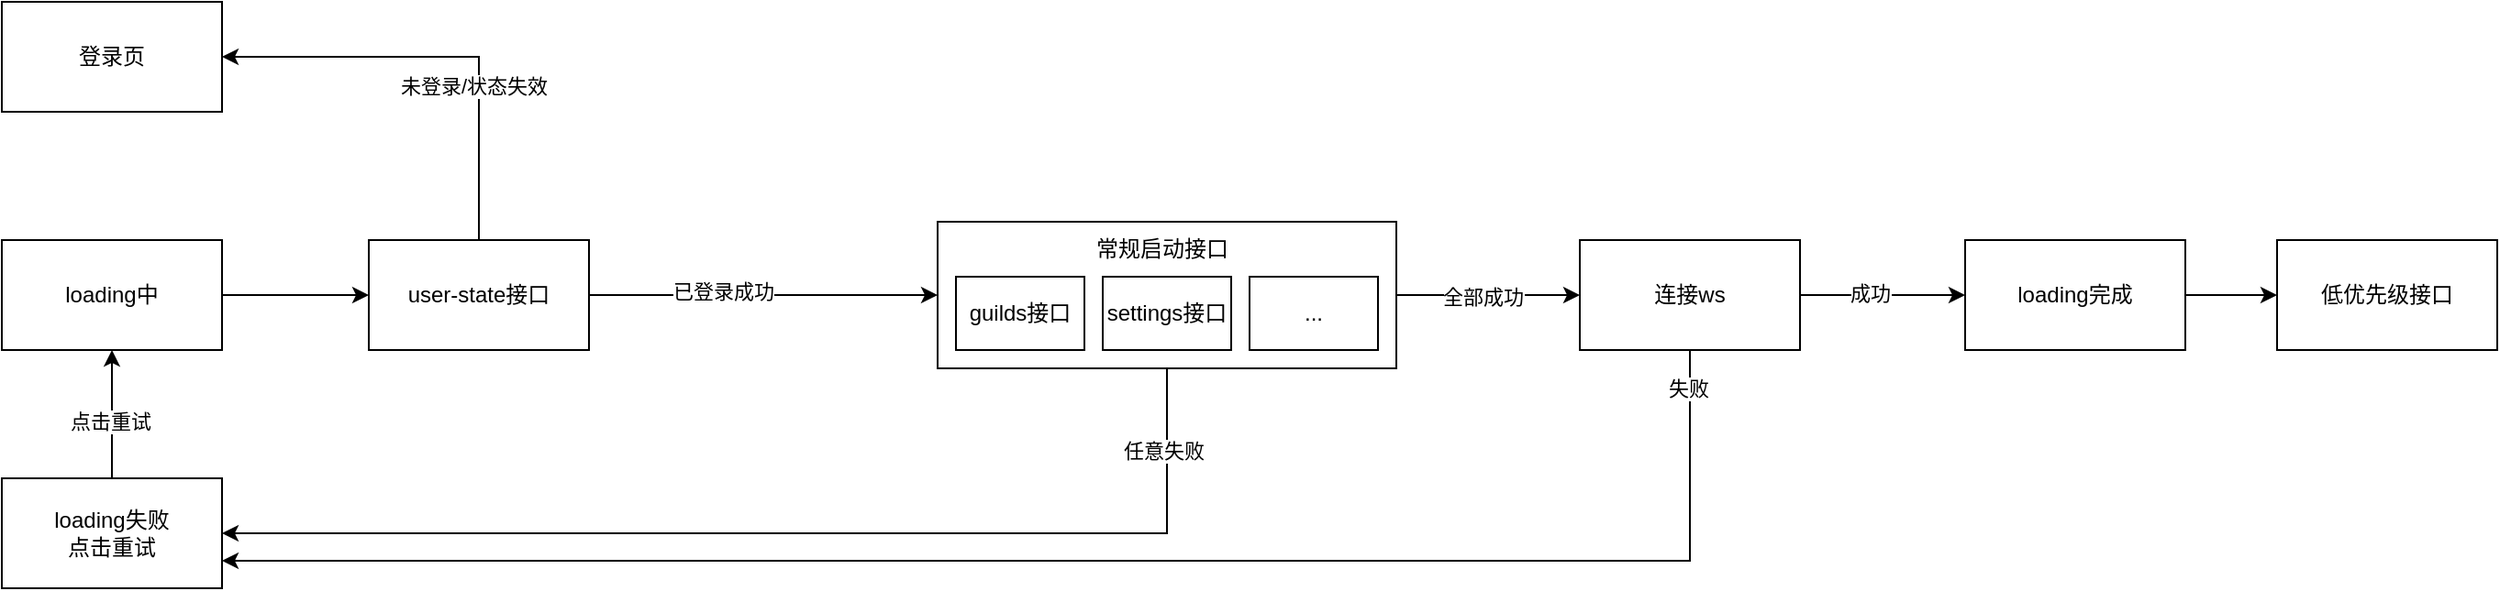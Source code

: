 <mxfile version="23.1.1" type="github">
  <diagram name="第 1 页" id="T8wrmOAk5l6GdRUx9qpk">
    <mxGraphModel dx="1877" dy="530" grid="1" gridSize="10" guides="1" tooltips="1" connect="1" arrows="1" fold="1" page="1" pageScale="1" pageWidth="827" pageHeight="1169" math="0" shadow="0">
      <root>
        <mxCell id="0" />
        <mxCell id="1" parent="0" />
        <mxCell id="4kMBKa18f4j2YlNM0wSQ-1" value="登录页" style="rounded=0;whiteSpace=wrap;html=1;" vertex="1" parent="1">
          <mxGeometry x="-150" y="190" width="120" height="60" as="geometry" />
        </mxCell>
        <mxCell id="4kMBKa18f4j2YlNM0wSQ-2" value="user-state接口" style="rounded=0;whiteSpace=wrap;html=1;" vertex="1" parent="1">
          <mxGeometry x="50" y="320" width="120" height="60" as="geometry" />
        </mxCell>
        <mxCell id="4kMBKa18f4j2YlNM0wSQ-11" style="edgeStyle=orthogonalEdgeStyle;rounded=0;orthogonalLoop=1;jettySize=auto;html=1;exitX=1;exitY=0.5;exitDx=0;exitDy=0;entryX=0;entryY=0.5;entryDx=0;entryDy=0;" edge="1" parent="1" source="4kMBKa18f4j2YlNM0wSQ-3" target="4kMBKa18f4j2YlNM0wSQ-5">
          <mxGeometry relative="1" as="geometry" />
        </mxCell>
        <mxCell id="4kMBKa18f4j2YlNM0wSQ-3" value="loading完成" style="rounded=0;whiteSpace=wrap;html=1;" vertex="1" parent="1">
          <mxGeometry x="920" y="320" width="120" height="60" as="geometry" />
        </mxCell>
        <mxCell id="4kMBKa18f4j2YlNM0wSQ-5" value="低优先级接口" style="rounded=0;whiteSpace=wrap;html=1;" vertex="1" parent="1">
          <mxGeometry x="1090" y="320" width="120" height="60" as="geometry" />
        </mxCell>
        <mxCell id="4kMBKa18f4j2YlNM0wSQ-6" style="edgeStyle=orthogonalEdgeStyle;rounded=0;orthogonalLoop=1;jettySize=auto;html=1;exitX=1;exitY=0.5;exitDx=0;exitDy=0;entryX=0;entryY=0.5;entryDx=0;entryDy=0;" edge="1" parent="1" source="4kMBKa18f4j2YlNM0wSQ-2" target="4kMBKa18f4j2YlNM0wSQ-10">
          <mxGeometry relative="1" as="geometry">
            <mxPoint x="268.04" y="350.8" as="targetPoint" />
          </mxGeometry>
        </mxCell>
        <mxCell id="4kMBKa18f4j2YlNM0wSQ-17" value="已登录成功" style="edgeLabel;html=1;align=center;verticalAlign=middle;resizable=0;points=[];" vertex="1" connectable="0" parent="4kMBKa18f4j2YlNM0wSQ-6">
          <mxGeometry x="-0.232" y="2" relative="1" as="geometry">
            <mxPoint as="offset" />
          </mxGeometry>
        </mxCell>
        <mxCell id="4kMBKa18f4j2YlNM0wSQ-9" style="edgeStyle=orthogonalEdgeStyle;rounded=0;orthogonalLoop=1;jettySize=auto;html=1;exitX=1;exitY=0.5;exitDx=0;exitDy=0;entryX=0;entryY=0.5;entryDx=0;entryDy=0;" edge="1" parent="1" source="4kMBKa18f4j2YlNM0wSQ-8" target="4kMBKa18f4j2YlNM0wSQ-2">
          <mxGeometry relative="1" as="geometry" />
        </mxCell>
        <mxCell id="4kMBKa18f4j2YlNM0wSQ-8" value="loading中" style="rounded=0;whiteSpace=wrap;html=1;" vertex="1" parent="1">
          <mxGeometry x="-150" y="320" width="120" height="60" as="geometry" />
        </mxCell>
        <mxCell id="4kMBKa18f4j2YlNM0wSQ-15" style="edgeStyle=orthogonalEdgeStyle;rounded=0;orthogonalLoop=1;jettySize=auto;html=1;exitX=1;exitY=0.5;exitDx=0;exitDy=0;entryX=0;entryY=0.5;entryDx=0;entryDy=0;" edge="1" parent="1" source="4kMBKa18f4j2YlNM0wSQ-10" target="4kMBKa18f4j2YlNM0wSQ-12">
          <mxGeometry relative="1" as="geometry" />
        </mxCell>
        <mxCell id="4kMBKa18f4j2YlNM0wSQ-16" value="全部成功" style="edgeLabel;html=1;align=center;verticalAlign=middle;resizable=0;points=[];" vertex="1" connectable="0" parent="4kMBKa18f4j2YlNM0wSQ-15">
          <mxGeometry x="-0.064" y="-1" relative="1" as="geometry">
            <mxPoint as="offset" />
          </mxGeometry>
        </mxCell>
        <mxCell id="4kMBKa18f4j2YlNM0wSQ-26" style="edgeStyle=orthogonalEdgeStyle;rounded=0;orthogonalLoop=1;jettySize=auto;html=1;exitX=0.5;exitY=1;exitDx=0;exitDy=0;entryX=1;entryY=0.5;entryDx=0;entryDy=0;" edge="1" parent="1" source="4kMBKa18f4j2YlNM0wSQ-10" target="4kMBKa18f4j2YlNM0wSQ-21">
          <mxGeometry relative="1" as="geometry" />
        </mxCell>
        <mxCell id="4kMBKa18f4j2YlNM0wSQ-27" value="任意失败" style="edgeLabel;html=1;align=center;verticalAlign=middle;resizable=0;points=[];" vertex="1" connectable="0" parent="4kMBKa18f4j2YlNM0wSQ-26">
          <mxGeometry x="-0.852" y="-2" relative="1" as="geometry">
            <mxPoint as="offset" />
          </mxGeometry>
        </mxCell>
        <mxCell id="4kMBKa18f4j2YlNM0wSQ-10" value="" style="rounded=0;whiteSpace=wrap;html=1;" vertex="1" parent="1">
          <mxGeometry x="360" y="310" width="250" height="80" as="geometry" />
        </mxCell>
        <mxCell id="4kMBKa18f4j2YlNM0wSQ-13" style="edgeStyle=orthogonalEdgeStyle;rounded=0;orthogonalLoop=1;jettySize=auto;html=1;exitX=1;exitY=0.5;exitDx=0;exitDy=0;entryX=0;entryY=0.5;entryDx=0;entryDy=0;" edge="1" parent="1" source="4kMBKa18f4j2YlNM0wSQ-12" target="4kMBKa18f4j2YlNM0wSQ-3">
          <mxGeometry relative="1" as="geometry" />
        </mxCell>
        <mxCell id="4kMBKa18f4j2YlNM0wSQ-14" value="成功" style="edgeLabel;html=1;align=center;verticalAlign=middle;resizable=0;points=[];" vertex="1" connectable="0" parent="4kMBKa18f4j2YlNM0wSQ-13">
          <mxGeometry x="-0.16" y="1" relative="1" as="geometry">
            <mxPoint as="offset" />
          </mxGeometry>
        </mxCell>
        <mxCell id="4kMBKa18f4j2YlNM0wSQ-34" style="edgeStyle=orthogonalEdgeStyle;rounded=0;orthogonalLoop=1;jettySize=auto;html=1;exitX=0.75;exitY=1;exitDx=0;exitDy=0;entryX=1;entryY=0.75;entryDx=0;entryDy=0;" edge="1" parent="1" target="4kMBKa18f4j2YlNM0wSQ-21">
          <mxGeometry relative="1" as="geometry">
            <mxPoint x="790" y="380" as="sourcePoint" />
            <mxPoint x="-40" y="495" as="targetPoint" />
            <Array as="points">
              <mxPoint x="770" y="380" />
              <mxPoint x="770" y="495" />
            </Array>
          </mxGeometry>
        </mxCell>
        <mxCell id="4kMBKa18f4j2YlNM0wSQ-35" value="失败" style="edgeLabel;html=1;align=center;verticalAlign=middle;resizable=0;points=[];" vertex="1" connectable="0" parent="4kMBKa18f4j2YlNM0wSQ-34">
          <mxGeometry x="-0.912" y="-1" relative="1" as="geometry">
            <mxPoint as="offset" />
          </mxGeometry>
        </mxCell>
        <mxCell id="4kMBKa18f4j2YlNM0wSQ-12" value="连接ws" style="rounded=0;whiteSpace=wrap;html=1;" vertex="1" parent="1">
          <mxGeometry x="710" y="320" width="120" height="60" as="geometry" />
        </mxCell>
        <mxCell id="4kMBKa18f4j2YlNM0wSQ-18" style="edgeStyle=orthogonalEdgeStyle;rounded=0;orthogonalLoop=1;jettySize=auto;html=1;exitX=0.5;exitY=0;exitDx=0;exitDy=0;entryX=1;entryY=0.5;entryDx=0;entryDy=0;" edge="1" parent="1" source="4kMBKa18f4j2YlNM0wSQ-2" target="4kMBKa18f4j2YlNM0wSQ-1">
          <mxGeometry relative="1" as="geometry">
            <mxPoint x="130" y="160" as="targetPoint" />
          </mxGeometry>
        </mxCell>
        <mxCell id="4kMBKa18f4j2YlNM0wSQ-19" value="未登录/状态失效" style="edgeLabel;html=1;align=center;verticalAlign=middle;resizable=0;points=[];" vertex="1" connectable="0" parent="4kMBKa18f4j2YlNM0wSQ-18">
          <mxGeometry x="-0.298" y="3" relative="1" as="geometry">
            <mxPoint as="offset" />
          </mxGeometry>
        </mxCell>
        <mxCell id="4kMBKa18f4j2YlNM0wSQ-20" value="常规启动接口" style="text;html=1;strokeColor=none;fillColor=none;align=center;verticalAlign=middle;whiteSpace=wrap;rounded=0;" vertex="1" parent="1">
          <mxGeometry x="430" y="310" width="105" height="30" as="geometry" />
        </mxCell>
        <mxCell id="4kMBKa18f4j2YlNM0wSQ-28" style="edgeStyle=orthogonalEdgeStyle;rounded=0;orthogonalLoop=1;jettySize=auto;html=1;exitX=0.5;exitY=0;exitDx=0;exitDy=0;entryX=0.5;entryY=1;entryDx=0;entryDy=0;" edge="1" parent="1" source="4kMBKa18f4j2YlNM0wSQ-21" target="4kMBKa18f4j2YlNM0wSQ-8">
          <mxGeometry relative="1" as="geometry" />
        </mxCell>
        <mxCell id="4kMBKa18f4j2YlNM0wSQ-29" value="点击重试" style="edgeLabel;html=1;align=center;verticalAlign=middle;resizable=0;points=[];" vertex="1" connectable="0" parent="4kMBKa18f4j2YlNM0wSQ-28">
          <mxGeometry x="-0.109" y="1" relative="1" as="geometry">
            <mxPoint as="offset" />
          </mxGeometry>
        </mxCell>
        <mxCell id="4kMBKa18f4j2YlNM0wSQ-21" value="loading失败&lt;br&gt;点击重试" style="rounded=0;whiteSpace=wrap;html=1;" vertex="1" parent="1">
          <mxGeometry x="-150" y="450" width="120" height="60" as="geometry" />
        </mxCell>
        <mxCell id="4kMBKa18f4j2YlNM0wSQ-22" value="guilds接口" style="rounded=0;whiteSpace=wrap;html=1;" vertex="1" parent="1">
          <mxGeometry x="370" y="340" width="70" height="40" as="geometry" />
        </mxCell>
        <mxCell id="4kMBKa18f4j2YlNM0wSQ-24" value="settings接口" style="rounded=0;whiteSpace=wrap;html=1;" vertex="1" parent="1">
          <mxGeometry x="450" y="340" width="70" height="40" as="geometry" />
        </mxCell>
        <mxCell id="4kMBKa18f4j2YlNM0wSQ-25" value="..." style="rounded=0;whiteSpace=wrap;html=1;" vertex="1" parent="1">
          <mxGeometry x="530" y="340" width="70" height="40" as="geometry" />
        </mxCell>
      </root>
    </mxGraphModel>
  </diagram>
</mxfile>
